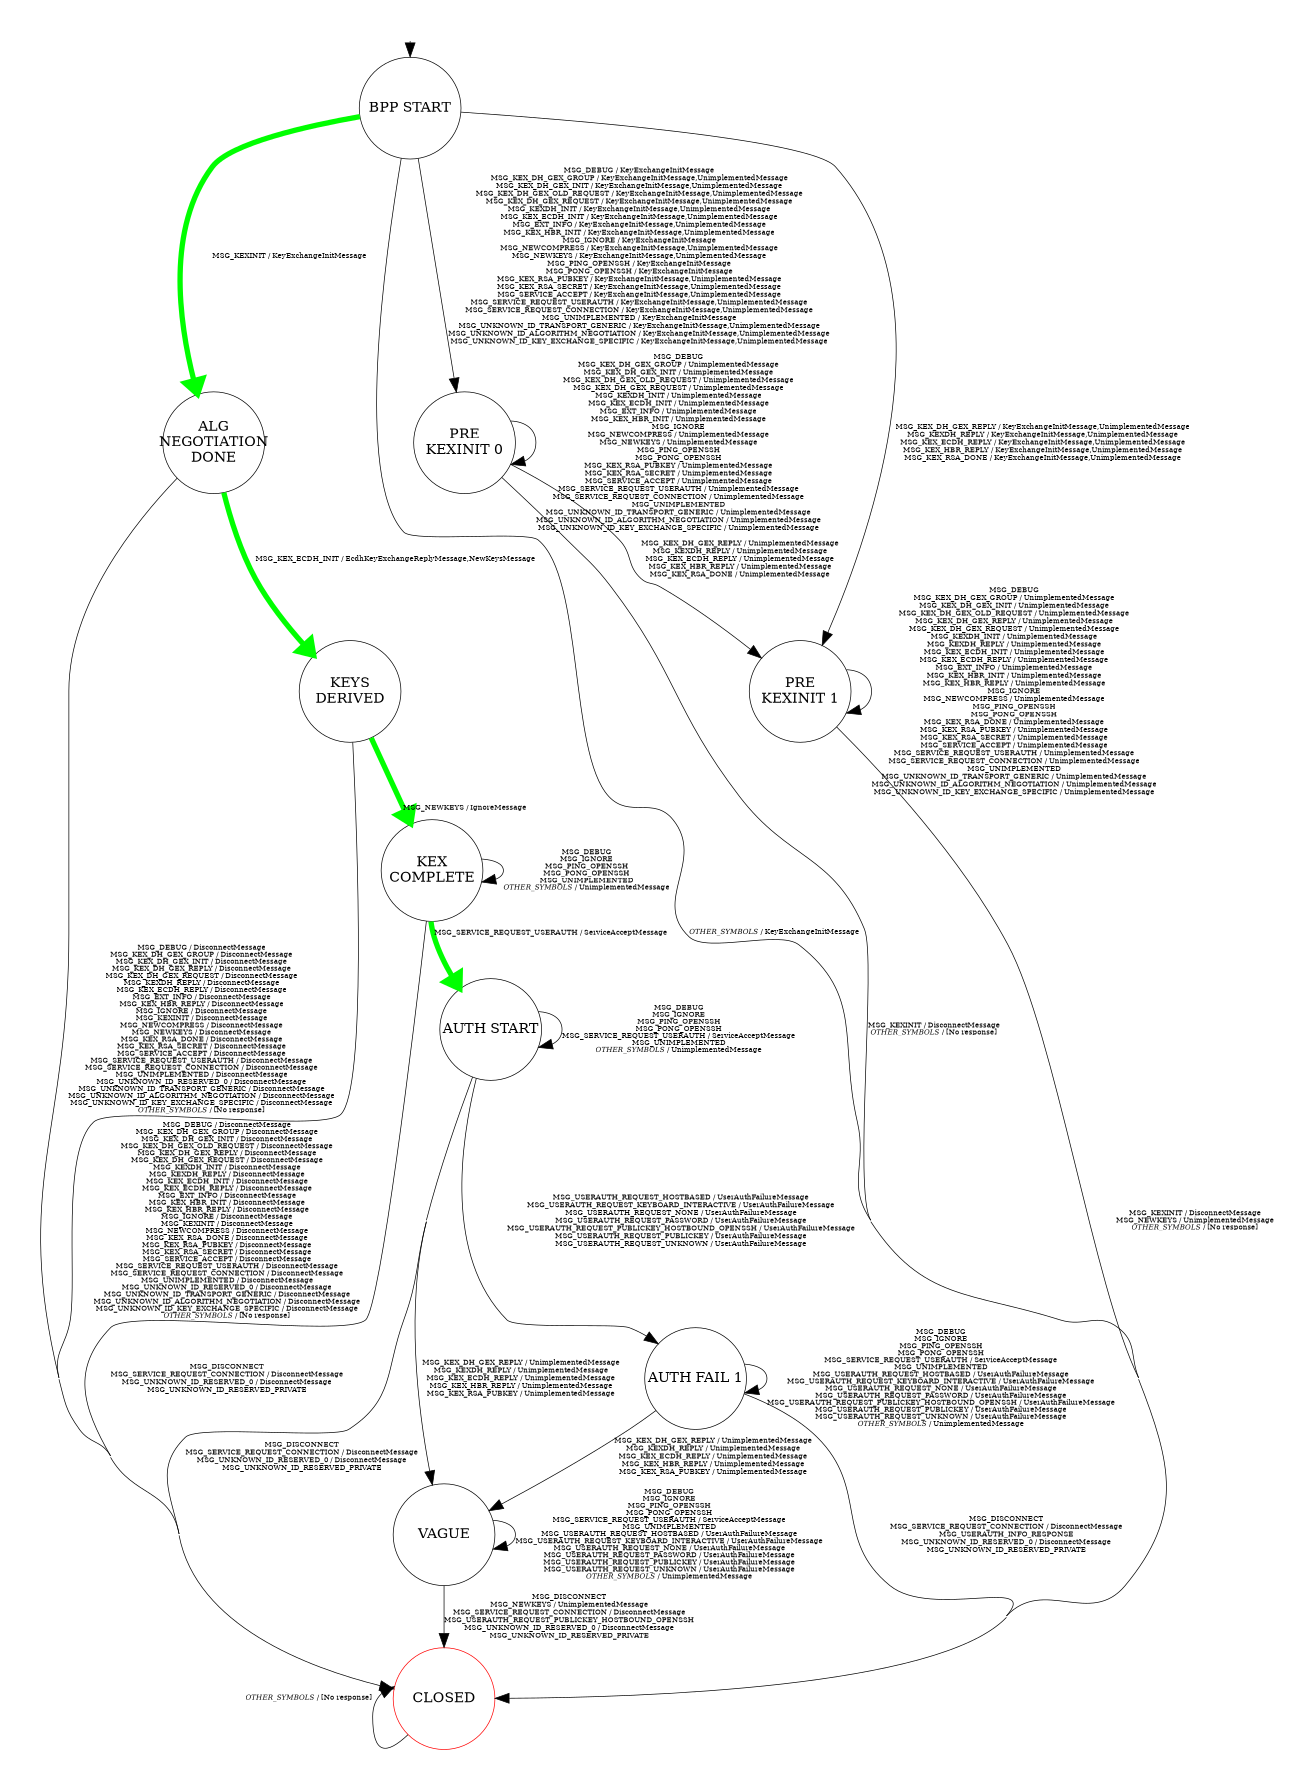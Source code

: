 digraph g {

	node [
		fontsize=20.0,
		width=2,
		height=2,
		fixedsize=true
	]
	edge [ fontsize=10.0, arrowsize=2 ]
	graph [
		size="8.27,11.69!",
		ratio=compress,
		dpi=300,
		margin=0.25,
		ranksep=0.3,
		nodesep=0.4,
		layout=dot,
		concentrate=true,
		overlap=scale
	];

	s0 [shape="circle" label=<BPP START>];
	s1 [shape="circle" label=<ALG<BR/>NEGOTIATION<BR/>DONE>];
	s2 [shape="circle" color="RED" label="CLOSED"];
	s3 [shape="circle" label=<PRE<BR/>KEXINIT 0>];
	s4 [shape="circle" label=<KEYS<BR/>DERIVED>];
	s5 [shape="circle" label=<KEX<BR/>COMPLETE>];
	s6 [shape="circle" label="AUTH START"];
	s7 [shape="circle" label="VAGUE"];
	s8 [shape="circle" label="AUTH FAIL 1"];
	s9 [shape="circle" label=<PRE<BR/>KEXINIT 1>];
	
	s0 -> s3 [label="MSG_DEBUG / KeyExchangeInitMessage
MSG_KEX_DH_GEX_GROUP / KeyExchangeInitMessage,UnimplementedMessage
MSG_KEX_DH_GEX_INIT / KeyExchangeInitMessage,UnimplementedMessage
MSG_KEX_DH_GEX_OLD_REQUEST / KeyExchangeInitMessage,UnimplementedMessage
MSG_KEX_DH_GEX_REQUEST / KeyExchangeInitMessage,UnimplementedMessage
MSG_KEXDH_INIT / KeyExchangeInitMessage,UnimplementedMessage
MSG_KEX_ECDH_INIT / KeyExchangeInitMessage,UnimplementedMessage
MSG_EXT_INFO / KeyExchangeInitMessage,UnimplementedMessage
MSG_KEX_HBR_INIT / KeyExchangeInitMessage,UnimplementedMessage
MSG_IGNORE / KeyExchangeInitMessage
MSG_NEWCOMPRESS / KeyExchangeInitMessage,UnimplementedMessage
MSG_NEWKEYS / KeyExchangeInitMessage,UnimplementedMessage
MSG_PING_OPENSSH / KeyExchangeInitMessage
MSG_PONG_OPENSSH / KeyExchangeInitMessage
MSG_KEX_RSA_PUBKEY / KeyExchangeInitMessage,UnimplementedMessage
MSG_KEX_RSA_SECRET / KeyExchangeInitMessage,UnimplementedMessage
MSG_SERVICE_ACCEPT / KeyExchangeInitMessage,UnimplementedMessage
MSG_SERVICE_REQUEST_USERAUTH / KeyExchangeInitMessage,UnimplementedMessage
MSG_SERVICE_REQUEST_CONNECTION / KeyExchangeInitMessage,UnimplementedMessage
MSG_UNIMPLEMENTED / KeyExchangeInitMessage
MSG_UNKNOWN_ID_TRANSPORT_GENERIC / KeyExchangeInitMessage,UnimplementedMessage
MSG_UNKNOWN_ID_ALGORITHM_NEGOTIATION / KeyExchangeInitMessage,UnimplementedMessage
MSG_UNKNOWN_ID_KEY_EXCHANGE_SPECIFIC / KeyExchangeInitMessage,UnimplementedMessage"];
	s0 -> s9 [label="MSG_KEX_DH_GEX_REPLY / KeyExchangeInitMessage,UnimplementedMessage
MSG_KEXDH_REPLY / KeyExchangeInitMessage,UnimplementedMessage
MSG_KEX_ECDH_REPLY / KeyExchangeInitMessage,UnimplementedMessage
MSG_KEX_HBR_REPLY / KeyExchangeInitMessage,UnimplementedMessage
MSG_KEX_RSA_DONE / KeyExchangeInitMessage,UnimplementedMessage"];
	s0 -> s2 [label=<<I>OTHER_SYMBOLS</I> / KeyExchangeInitMessage>];
	s0 -> s1 [color="GREEN" penwidth=7.5 style="bold" label="MSG_KEXINIT / KeyExchangeInitMessage"];
	s1 -> s2 [label=<MSG_DEBUG / DisconnectMessage<BR/>
MSG_KEX_DH_GEX_GROUP / DisconnectMessage<BR/>
MSG_KEX_DH_GEX_INIT / DisconnectMessage<BR/>
MSG_KEX_DH_GEX_REPLY / DisconnectMessage<BR/>
MSG_KEX_DH_GEX_REQUEST / DisconnectMessage<BR/>
MSG_KEXDH_REPLY / DisconnectMessage<BR/>
MSG_KEX_ECDH_REPLY / DisconnectMessage<BR/>
MSG_EXT_INFO / DisconnectMessage<BR/>
MSG_KEX_HBR_REPLY / DisconnectMessage<BR/>
MSG_IGNORE / DisconnectMessage<BR/>
MSG_KEXINIT / DisconnectMessage<BR/>
MSG_NEWCOMPRESS / DisconnectMessage<BR/>
MSG_NEWKEYS / DisconnectMessage<BR/>
MSG_KEX_RSA_DONE / DisconnectMessage<BR/>
MSG_KEX_RSA_SECRET / DisconnectMessage<BR/>
MSG_SERVICE_ACCEPT / DisconnectMessage<BR/>
MSG_SERVICE_REQUEST_USERAUTH / DisconnectMessage<BR/>
MSG_SERVICE_REQUEST_CONNECTION / DisconnectMessage<BR/>
MSG_UNIMPLEMENTED / DisconnectMessage<BR/>
MSG_UNKNOWN_ID_RESERVED_0 / DisconnectMessage<BR/>
MSG_UNKNOWN_ID_TRANSPORT_GENERIC / DisconnectMessage<BR/>
MSG_UNKNOWN_ID_ALGORITHM_NEGOTIATION / DisconnectMessage<BR/>
MSG_UNKNOWN_ID_KEY_EXCHANGE_SPECIFIC / DisconnectMessage<BR/>
<I>OTHER_SYMBOLS</I> / [No response]>];
	s1 -> s4 [color="GREEN" penwidth=7.5 style="bold" label="MSG_KEX_ECDH_INIT / EcdhKeyExchangeReplyMessage,NewKeysMessage"];
	s2:sw -> s2 [label=<<I>OTHER_SYMBOLS</I> / [No response]>];
	s3 -> s3 [label="MSG_DEBUG
MSG_KEX_DH_GEX_GROUP / UnimplementedMessage
MSG_KEX_DH_GEX_INIT / UnimplementedMessage
MSG_KEX_DH_GEX_OLD_REQUEST / UnimplementedMessage
MSG_KEX_DH_GEX_REQUEST / UnimplementedMessage
MSG_KEXDH_INIT / UnimplementedMessage
MSG_KEX_ECDH_INIT / UnimplementedMessage
MSG_EXT_INFO / UnimplementedMessage
MSG_KEX_HBR_INIT / UnimplementedMessage
MSG_IGNORE
MSG_NEWCOMPRESS / UnimplementedMessage
MSG_NEWKEYS / UnimplementedMessage
MSG_PING_OPENSSH
MSG_PONG_OPENSSH
MSG_KEX_RSA_PUBKEY / UnimplementedMessage
MSG_KEX_RSA_SECRET / UnimplementedMessage
MSG_SERVICE_ACCEPT / UnimplementedMessage
MSG_SERVICE_REQUEST_USERAUTH / UnimplementedMessage
MSG_SERVICE_REQUEST_CONNECTION / UnimplementedMessage
MSG_UNIMPLEMENTED
MSG_UNKNOWN_ID_TRANSPORT_GENERIC / UnimplementedMessage
MSG_UNKNOWN_ID_ALGORITHM_NEGOTIATION / UnimplementedMessage
MSG_UNKNOWN_ID_KEY_EXCHANGE_SPECIFIC / UnimplementedMessage"];
	s3 -> s9 [label="MSG_KEX_DH_GEX_REPLY / UnimplementedMessage
MSG_KEXDH_REPLY / UnimplementedMessage
MSG_KEX_ECDH_REPLY / UnimplementedMessage
MSG_KEX_HBR_REPLY / UnimplementedMessage
MSG_KEX_RSA_DONE / UnimplementedMessage"];
	s3 -> s2 [label=<MSG_KEXINIT / DisconnectMessage<BR/>
<I>OTHER_SYMBOLS</I> / [No response]>];
	s4 -> s2 [label=<MSG_DEBUG / DisconnectMessage<BR/>
MSG_KEX_DH_GEX_GROUP / DisconnectMessage<BR/>
MSG_KEX_DH_GEX_INIT / DisconnectMessage<BR/>
MSG_KEX_DH_GEX_OLD_REQUEST / DisconnectMessage<BR/>
MSG_KEX_DH_GEX_REPLY / DisconnectMessage<BR/>
MSG_KEX_DH_GEX_REQUEST / DisconnectMessage<BR/>
MSG_KEXDH_INIT / DisconnectMessage<BR/>
MSG_KEXDH_REPLY / DisconnectMessage<BR/>
MSG_KEX_ECDH_INIT / DisconnectMessage<BR/>
MSG_KEX_ECDH_REPLY / DisconnectMessage<BR/>
MSG_EXT_INFO / DisconnectMessage<BR/>
MSG_KEX_HBR_INIT / DisconnectMessage<BR/>
MSG_KEX_HBR_REPLY / DisconnectMessage<BR/>
MSG_IGNORE / DisconnectMessage<BR/>
MSG_KEXINIT / DisconnectMessage<BR/>
MSG_NEWCOMPRESS / DisconnectMessage<BR/>
MSG_KEX_RSA_DONE / DisconnectMessage<BR/>
MSG_KEX_RSA_PUBKEY / DisconnectMessage<BR/>
MSG_KEX_RSA_SECRET / DisconnectMessage<BR/>
MSG_SERVICE_ACCEPT / DisconnectMessage<BR/>
MSG_SERVICE_REQUEST_USERAUTH / DisconnectMessage<BR/>
MSG_SERVICE_REQUEST_CONNECTION / DisconnectMessage<BR/>
MSG_UNIMPLEMENTED / DisconnectMessage<BR/>
MSG_UNKNOWN_ID_RESERVED_0 / DisconnectMessage<BR/>
MSG_UNKNOWN_ID_TRANSPORT_GENERIC / DisconnectMessage<BR/>
MSG_UNKNOWN_ID_ALGORITHM_NEGOTIATION / DisconnectMessage<BR/>
MSG_UNKNOWN_ID_KEY_EXCHANGE_SPECIFIC / DisconnectMessage<BR/>
<I>OTHER_SYMBOLS</I> / [No response]>];
	s4 -> s5 [color="GREEN" penwidth=7.5 style="bold" label="MSG_NEWKEYS / IgnoreMessage"];
	s5 -> s5 [label=<MSG_DEBUG<BR/>
MSG_IGNORE<BR/>
MSG_PING_OPENSSH<BR/>
MSG_PONG_OPENSSH<BR/>
MSG_UNIMPLEMENTED<BR/>
<I>OTHER_SYMBOLS</I> / UnimplementedMessage>];
	s5 -> s2 [label="MSG_DISCONNECT
MSG_SERVICE_REQUEST_CONNECTION / DisconnectMessage
MSG_UNKNOWN_ID_RESERVED_0 / DisconnectMessage
MSG_UNKNOWN_ID_RESERVED_PRIVATE"];
	s5 -> s6 [color="GREEN" penwidth=7.5 style="bold" label="MSG_SERVICE_REQUEST_USERAUTH / ServiceAcceptMessage"];
	s6 -> s6 [label=<MSG_DEBUG<BR/>
MSG_IGNORE<BR/>
MSG_PING_OPENSSH<BR/>
MSG_PONG_OPENSSH<BR/>
MSG_SERVICE_REQUEST_USERAUTH / ServiceAcceptMessage<BR/>
MSG_UNIMPLEMENTED<BR/>
<I>OTHER_SYMBOLS</I> / UnimplementedMessage>];
	s6 -> s7 [label="MSG_KEX_DH_GEX_REPLY / UnimplementedMessage
MSG_KEXDH_REPLY / UnimplementedMessage
MSG_KEX_ECDH_REPLY / UnimplementedMessage
MSG_KEX_HBR_REPLY / UnimplementedMessage
MSG_KEX_RSA_PUBKEY / UnimplementedMessage"];
	s6 -> s2 [label="MSG_DISCONNECT
MSG_SERVICE_REQUEST_CONNECTION / DisconnectMessage
MSG_UNKNOWN_ID_RESERVED_0 / DisconnectMessage
MSG_UNKNOWN_ID_RESERVED_PRIVATE"];
	s6 -> s8 [label="MSG_USERAUTH_REQUEST_HOSTBASED / UserAuthFailureMessage
MSG_USERAUTH_REQUEST_KEYBOARD_INTERACTIVE / UserAuthFailureMessage
MSG_USERAUTH_REQUEST_NONE / UserAuthFailureMessage
MSG_USERAUTH_REQUEST_PASSWORD / UserAuthFailureMessage
MSG_USERAUTH_REQUEST_PUBLICKEY_HOSTBOUND_OPENSSH / UserAuthFailureMessage
MSG_USERAUTH_REQUEST_PUBLICKEY / UserAuthFailureMessage
MSG_USERAUTH_REQUEST_UNKNOWN / UserAuthFailureMessage"];
	s7 -> s7 [label=<MSG_DEBUG<BR/>
MSG_IGNORE<BR/>
MSG_PING_OPENSSH<BR/>
MSG_PONG_OPENSSH<BR/>
MSG_SERVICE_REQUEST_USERAUTH / ServiceAcceptMessage<BR/>
MSG_UNIMPLEMENTED<BR/>
MSG_USERAUTH_REQUEST_HOSTBASED / UserAuthFailureMessage<BR/>
MSG_USERAUTH_REQUEST_KEYBOARD_INTERACTIVE / UserAuthFailureMessage<BR/>
MSG_USERAUTH_REQUEST_NONE / UserAuthFailureMessage<BR/>
MSG_USERAUTH_REQUEST_PASSWORD / UserAuthFailureMessage<BR/>
MSG_USERAUTH_REQUEST_PUBLICKEY / UserAuthFailureMessage<BR/>
MSG_USERAUTH_REQUEST_UNKNOWN / UserAuthFailureMessage<BR/>
<I>OTHER_SYMBOLS</I> / UnimplementedMessage>];
	s7 -> s2 [label="MSG_DISCONNECT
MSG_NEWKEYS / UnimplementedMessage
MSG_SERVICE_REQUEST_CONNECTION / DisconnectMessage
MSG_USERAUTH_REQUEST_PUBLICKEY_HOSTBOUND_OPENSSH
MSG_UNKNOWN_ID_RESERVED_0 / DisconnectMessage
MSG_UNKNOWN_ID_RESERVED_PRIVATE"];
	s8 -> s8 [label=<MSG_DEBUG<BR/>
MSG_IGNORE<BR/>
MSG_PING_OPENSSH<BR/>
MSG_PONG_OPENSSH<BR/>
MSG_SERVICE_REQUEST_USERAUTH / ServiceAcceptMessage<BR/>
MSG_UNIMPLEMENTED<BR/>
MSG_USERAUTH_REQUEST_HOSTBASED / UserAuthFailureMessage<BR/>
MSG_USERAUTH_REQUEST_KEYBOARD_INTERACTIVE / UserAuthFailureMessage<BR/>
MSG_USERAUTH_REQUEST_NONE / UserAuthFailureMessage<BR/>
MSG_USERAUTH_REQUEST_PASSWORD / UserAuthFailureMessage<BR/>
MSG_USERAUTH_REQUEST_PUBLICKEY_HOSTBOUND_OPENSSH / UserAuthFailureMessage<BR/>
MSG_USERAUTH_REQUEST_PUBLICKEY / UserAuthFailureMessage<BR/>
MSG_USERAUTH_REQUEST_UNKNOWN / UserAuthFailureMessage<BR/>
<I>OTHER_SYMBOLS</I> / UnimplementedMessage>];
	s8 -> s7 [label="MSG_KEX_DH_GEX_REPLY / UnimplementedMessage
MSG_KEXDH_REPLY / UnimplementedMessage
MSG_KEX_ECDH_REPLY / UnimplementedMessage
MSG_KEX_HBR_REPLY / UnimplementedMessage
MSG_KEX_RSA_PUBKEY / UnimplementedMessage"];
	s8 -> s2 [label="MSG_DISCONNECT
MSG_SERVICE_REQUEST_CONNECTION / DisconnectMessage
MSG_USERAUTH_INFO_RESPONSE
MSG_UNKNOWN_ID_RESERVED_0 / DisconnectMessage
MSG_UNKNOWN_ID_RESERVED_PRIVATE"];
	s9 -> s9 [label="MSG_DEBUG
MSG_KEX_DH_GEX_GROUP / UnimplementedMessage
MSG_KEX_DH_GEX_INIT / UnimplementedMessage
MSG_KEX_DH_GEX_OLD_REQUEST / UnimplementedMessage
MSG_KEX_DH_GEX_REPLY / UnimplementedMessage
MSG_KEX_DH_GEX_REQUEST / UnimplementedMessage
MSG_KEXDH_INIT / UnimplementedMessage
MSG_KEXDH_REPLY / UnimplementedMessage
MSG_KEX_ECDH_INIT / UnimplementedMessage
MSG_KEX_ECDH_REPLY / UnimplementedMessage
MSG_EXT_INFO / UnimplementedMessage
MSG_KEX_HBR_INIT / UnimplementedMessage
MSG_KEX_HBR_REPLY / UnimplementedMessage
MSG_IGNORE
MSG_NEWCOMPRESS / UnimplementedMessage
MSG_PING_OPENSSH
MSG_PONG_OPENSSH
MSG_KEX_RSA_DONE / UnimplementedMessage
MSG_KEX_RSA_PUBKEY / UnimplementedMessage
MSG_KEX_RSA_SECRET / UnimplementedMessage
MSG_SERVICE_ACCEPT / UnimplementedMessage
MSG_SERVICE_REQUEST_USERAUTH / UnimplementedMessage
MSG_SERVICE_REQUEST_CONNECTION / UnimplementedMessage
MSG_UNIMPLEMENTED
MSG_UNKNOWN_ID_TRANSPORT_GENERIC / UnimplementedMessage
MSG_UNKNOWN_ID_ALGORITHM_NEGOTIATION / UnimplementedMessage
MSG_UNKNOWN_ID_KEY_EXCHANGE_SPECIFIC / UnimplementedMessage"];
	s9 -> s2 [label=<MSG_KEXINIT / DisconnectMessage<BR/>
MSG_NEWKEYS / UnimplementedMessage<BR/>
<I>OTHER_SYMBOLS</I> / [No response]>];

__start0 [label="" shape="none" width="0" height="0"];
__start0 -> s0;

}
